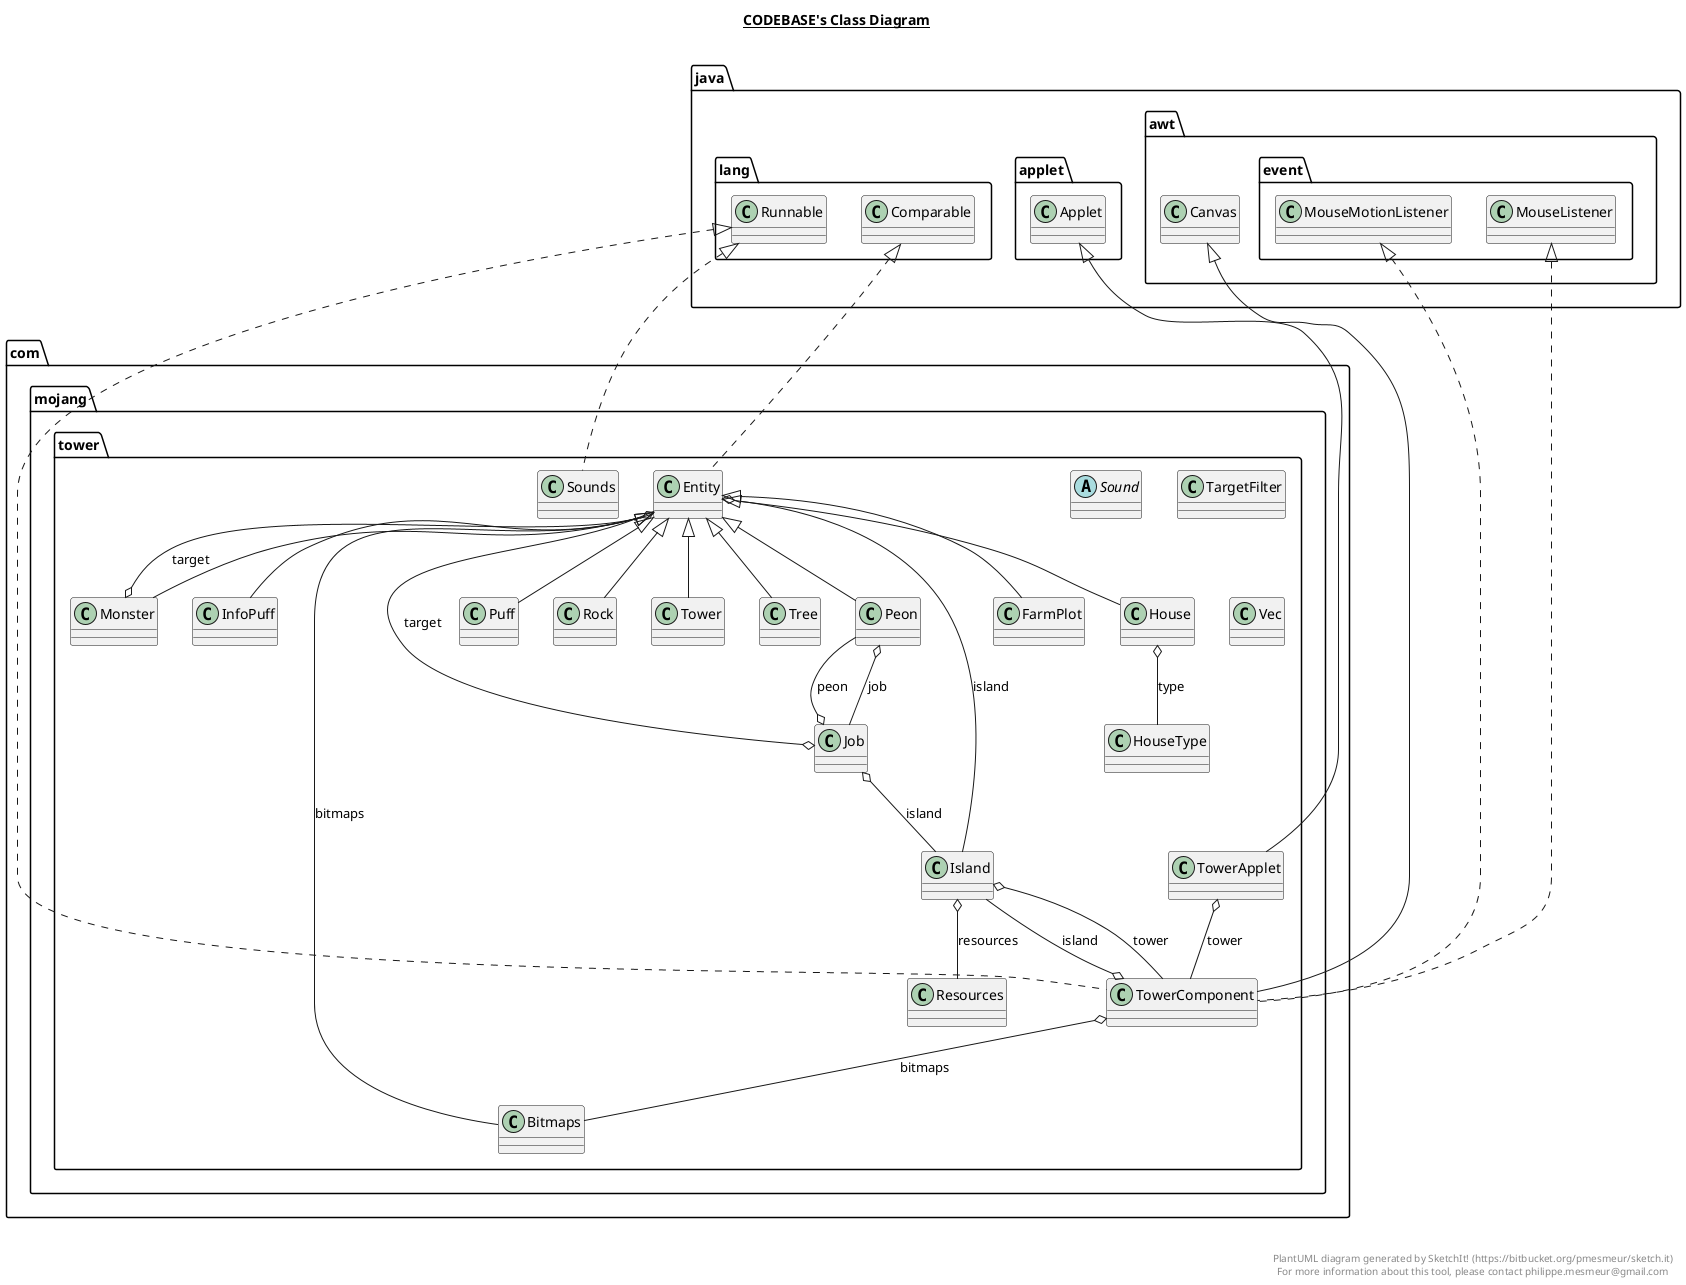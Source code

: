 @startuml

title __CODEBASE's Class Diagram__\n

  namespace com.mojang.tower {
    class com.mojang.tower.Bitmaps {
    }
  }
  

  namespace com.mojang.tower {
    class com.mojang.tower.Entity {
    }
  }
  

  namespace com.mojang.tower {
    class com.mojang.tower.FarmPlot {
    }
  }
  

  namespace com.mojang.tower {
    class com.mojang.tower.House {
    }
  }
  

  namespace com.mojang.tower {
    class com.mojang.tower.HouseType {
    }
  }
  

  namespace com.mojang.tower {
    class com.mojang.tower.InfoPuff {
    }
  }
  

  namespace com.mojang.tower {
    class com.mojang.tower.Island {
    }
  }
  

  namespace com.mojang.tower {
    class com.mojang.tower.Job {
    }
  }
  

  namespace com.mojang.tower {
    class com.mojang.tower.Monster {
    }
  }
  

  namespace com.mojang.tower {
    class com.mojang.tower.Peon {
    }
  }
  

  namespace com.mojang.tower {
    class com.mojang.tower.Puff {
    }
  }
  

  namespace com.mojang.tower {
    class com.mojang.tower.Resources {
    }
  }
  

  namespace com.mojang.tower {
    class com.mojang.tower.Rock {
    }
  }
  

  namespace com.mojang.tower {
    abstract class com.mojang.tower.Sound {
    }
  }
  

  namespace com.mojang.tower {
    class com.mojang.tower.Sounds {
    }
  }
  

  namespace com.mojang.tower {
    class com.mojang.tower.TargetFilter {
    }
  }
  

  namespace com.mojang.tower {
    class com.mojang.tower.Tower {
    }
  }
  

  namespace com.mojang.tower {
    class com.mojang.tower.TowerApplet {
    }
  }
  

  namespace com.mojang.tower {
    class com.mojang.tower.TowerComponent {
    }
  }
  

  namespace com.mojang.tower {
    class com.mojang.tower.Tree {
    }
  }
  

  namespace com.mojang.tower {
    class com.mojang.tower.Vec {
    }
  }
  

  com.mojang.tower.Entity .up.|> java.lang.Comparable
  com.mojang.tower.Entity o-- com.mojang.tower.Bitmaps : bitmaps
  com.mojang.tower.Entity o-- com.mojang.tower.Island : island
  com.mojang.tower.FarmPlot -up-|> com.mojang.tower.Entity
  com.mojang.tower.House -up-|> com.mojang.tower.Entity
  com.mojang.tower.House o-- com.mojang.tower.HouseType : type
  com.mojang.tower.InfoPuff -up-|> com.mojang.tower.Entity
  com.mojang.tower.Island o-- com.mojang.tower.Resources : resources
  com.mojang.tower.Island o-- com.mojang.tower.TowerComponent : tower
  com.mojang.tower.Job o-- com.mojang.tower.Island : island
  com.mojang.tower.Job o-- com.mojang.tower.Peon : peon
  com.mojang.tower.Job o-- com.mojang.tower.Entity : target
  com.mojang.tower.Monster -up-|> com.mojang.tower.Entity
  com.mojang.tower.Monster o-- com.mojang.tower.Entity : target
  com.mojang.tower.Peon -up-|> com.mojang.tower.Entity
  com.mojang.tower.Peon o-- com.mojang.tower.Job : job
  com.mojang.tower.Puff -up-|> com.mojang.tower.Entity
  com.mojang.tower.Rock -up-|> com.mojang.tower.Entity
  com.mojang.tower.Sounds .up.|> java.lang.Runnable
  com.mojang.tower.Tower -up-|> com.mojang.tower.Entity
  com.mojang.tower.TowerApplet -up-|> java.applet.Applet
  com.mojang.tower.TowerApplet o-- com.mojang.tower.TowerComponent : tower
  com.mojang.tower.TowerComponent .up.|> java.awt.event.MouseListener
  com.mojang.tower.TowerComponent .up.|> java.awt.event.MouseMotionListener
  com.mojang.tower.TowerComponent .up.|> java.lang.Runnable
  com.mojang.tower.TowerComponent -up-|> java.awt.Canvas
  com.mojang.tower.TowerComponent o-- com.mojang.tower.Bitmaps : bitmaps
  com.mojang.tower.TowerComponent o-- com.mojang.tower.Island : island
  com.mojang.tower.Tree -up-|> com.mojang.tower.Entity


right footer


PlantUML diagram generated by SketchIt! (https://bitbucket.org/pmesmeur/sketch.it)
For more information about this tool, please contact philippe.mesmeur@gmail.com
endfooter

@enduml
